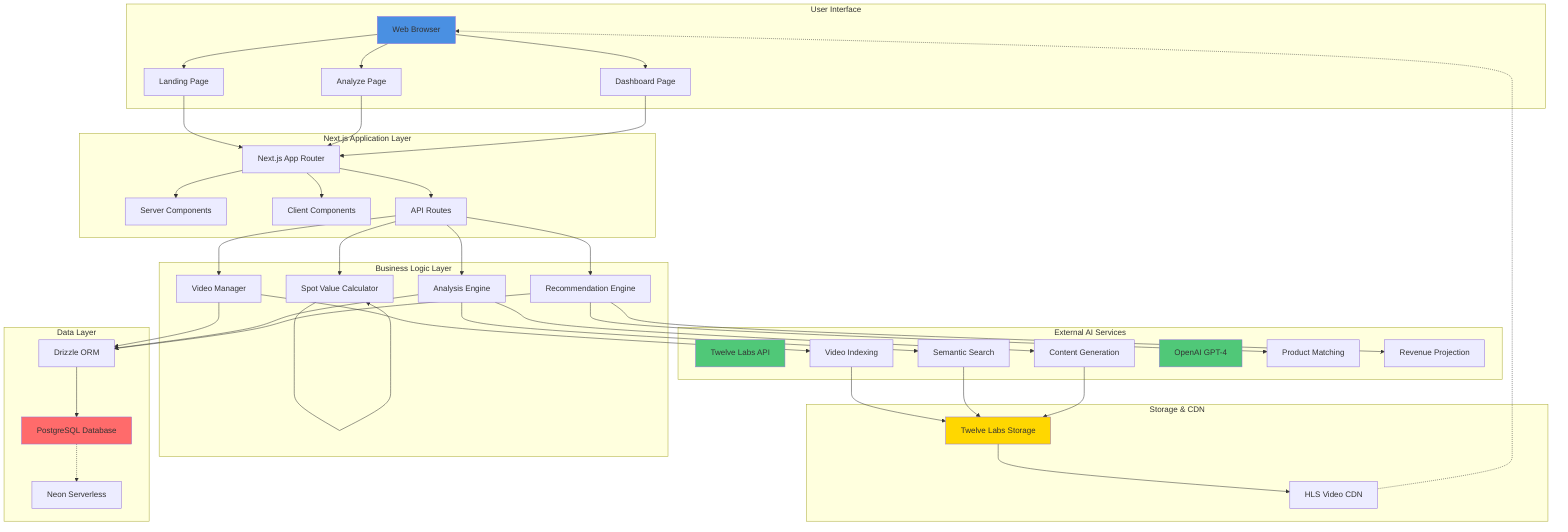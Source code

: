 graph TB
    subgraph "User Interface"
        A[Web Browser]
        A1[Landing Page]
        A2[Analyze Page]
        A3[Dashboard Page]
    end

    subgraph "Next.js Application Layer"
        B[Next.js App Router]
        B1[Server Components]
        B2[Client Components]
        B3[API Routes]
    end

    subgraph "Business Logic Layer"
        C1[Video Manager]
        C2[Analysis Engine]
        C3[Spot Value Calculator]
        C4[Recommendation Engine]
    end

    subgraph "External AI Services"
        D1[Twelve Labs API]
        D1a[Video Indexing]
        D1b[Semantic Search]
        D1c[Content Generation]
        D2[OpenAI GPT-4]
        D2a[Product Matching]
        D2b[Revenue Projection]
    end

    subgraph "Data Layer"
        E1[PostgreSQL Database]
        E2[Drizzle ORM]
        E3[Neon Serverless]
    end

    subgraph "Storage & CDN"
        F1[Twelve Labs Storage]
        F2[HLS Video CDN]
    end

    A --> A1 & A2 & A3
    A1 & A2 & A3 --> B
    B --> B1 & B2 & B3
    B3 --> C1 & C2 & C3 & C4
    
    C1 --> D1a
    C2 --> D1b & D1c
    C4 --> D2a & D2b
    C3 --> C3
    
    C1 & C2 & C4 --> E2
    E2 --> E1
    E1 -.-> E3
    
    D1a & D1b & D1c --> F1
    F1 --> F2
    F2 -.-> A

    style A fill:#4A90E2
    style D1 fill:#50C878
    style D2 fill:#50C878
    style E1 fill:#FF6B6B
    style F1 fill:#FFD700